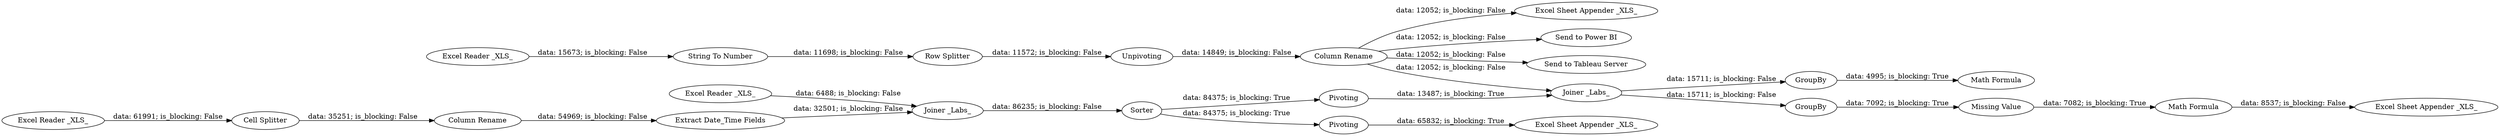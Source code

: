 digraph {
	"-4692215007195716643_25" [label="Math Formula"]
	"-4692215007195716643_29" [label=Sorter]
	"-4692215007195716643_42" [label="Excel Sheet Appender _XLS_"]
	"-4692215007195716643_1" [label="Excel Reader _XLS_"]
	"-4692215007195716643_24" [label="Column Rename"]
	"-4692215007195716643_27" [label="Extract Date_Time Fields"]
	"-4692215007195716643_23" [label="String To Number"]
	"-4692215007195716643_37" [label="Missing Value"]
	"-4692215007195716643_22" [label=Unpivoting]
	"-4692215007195716643_38" [label="Excel Sheet Appender _XLS_"]
	"-4692215007195716643_40" [label="Send to Tableau Server"]
	"-4692215007195716643_43" [label="Excel Sheet Appender _XLS_"]
	"-4692215007195716643_2" [label="Cell Splitter"]
	"-4692215007195716643_15" [label="Joiner _Labs_"]
	"-4692215007195716643_32" [label=GroupBy]
	"-4692215007195716643_31" [label="Math Formula"]
	"-4692215007195716643_26" [label="Joiner _Labs_"]
	"-4692215007195716643_35" [label="Send to Power BI"]
	"-4692215007195716643_20" [label="Excel Reader _XLS_"]
	"-4692215007195716643_8" [label="Column Rename"]
	"-4692215007195716643_28" [label=GroupBy]
	"-4692215007195716643_21" [label="Row Splitter"]
	"-4692215007195716643_41" [label=Pivoting]
	"-4692215007195716643_16" [label="Excel Reader _XLS_"]
	"-4692215007195716643_19" [label=Pivoting]
	"-4692215007195716643_15" -> "-4692215007195716643_29" [label="data: 86235; is_blocking: False"]
	"-4692215007195716643_37" -> "-4692215007195716643_31" [label="data: 7082; is_blocking: True"]
	"-4692215007195716643_26" -> "-4692215007195716643_28" [label="data: 15711; is_blocking: False"]
	"-4692215007195716643_21" -> "-4692215007195716643_22" [label="data: 11572; is_blocking: False"]
	"-4692215007195716643_28" -> "-4692215007195716643_25" [label="data: 4995; is_blocking: True"]
	"-4692215007195716643_32" -> "-4692215007195716643_37" [label="data: 7092; is_blocking: True"]
	"-4692215007195716643_16" -> "-4692215007195716643_15" [label="data: 6488; is_blocking: False"]
	"-4692215007195716643_41" -> "-4692215007195716643_42" [label="data: 65832; is_blocking: True"]
	"-4692215007195716643_1" -> "-4692215007195716643_2" [label="data: 61991; is_blocking: False"]
	"-4692215007195716643_22" -> "-4692215007195716643_24" [label="data: 14849; is_blocking: False"]
	"-4692215007195716643_29" -> "-4692215007195716643_41" [label="data: 84375; is_blocking: True"]
	"-4692215007195716643_26" -> "-4692215007195716643_32" [label="data: 15711; is_blocking: False"]
	"-4692215007195716643_29" -> "-4692215007195716643_19" [label="data: 84375; is_blocking: True"]
	"-4692215007195716643_24" -> "-4692215007195716643_26" [label="data: 12052; is_blocking: False"]
	"-4692215007195716643_23" -> "-4692215007195716643_21" [label="data: 11698; is_blocking: False"]
	"-4692215007195716643_24" -> "-4692215007195716643_43" [label="data: 12052; is_blocking: False"]
	"-4692215007195716643_19" -> "-4692215007195716643_26" [label="data: 13487; is_blocking: True"]
	"-4692215007195716643_2" -> "-4692215007195716643_8" [label="data: 35251; is_blocking: False"]
	"-4692215007195716643_20" -> "-4692215007195716643_23" [label="data: 15673; is_blocking: False"]
	"-4692215007195716643_27" -> "-4692215007195716643_15" [label="data: 32501; is_blocking: False"]
	"-4692215007195716643_8" -> "-4692215007195716643_27" [label="data: 54969; is_blocking: False"]
	"-4692215007195716643_24" -> "-4692215007195716643_40" [label="data: 12052; is_blocking: False"]
	"-4692215007195716643_24" -> "-4692215007195716643_35" [label="data: 12052; is_blocking: False"]
	"-4692215007195716643_31" -> "-4692215007195716643_38" [label="data: 8537; is_blocking: False"]
	rankdir=LR
}
